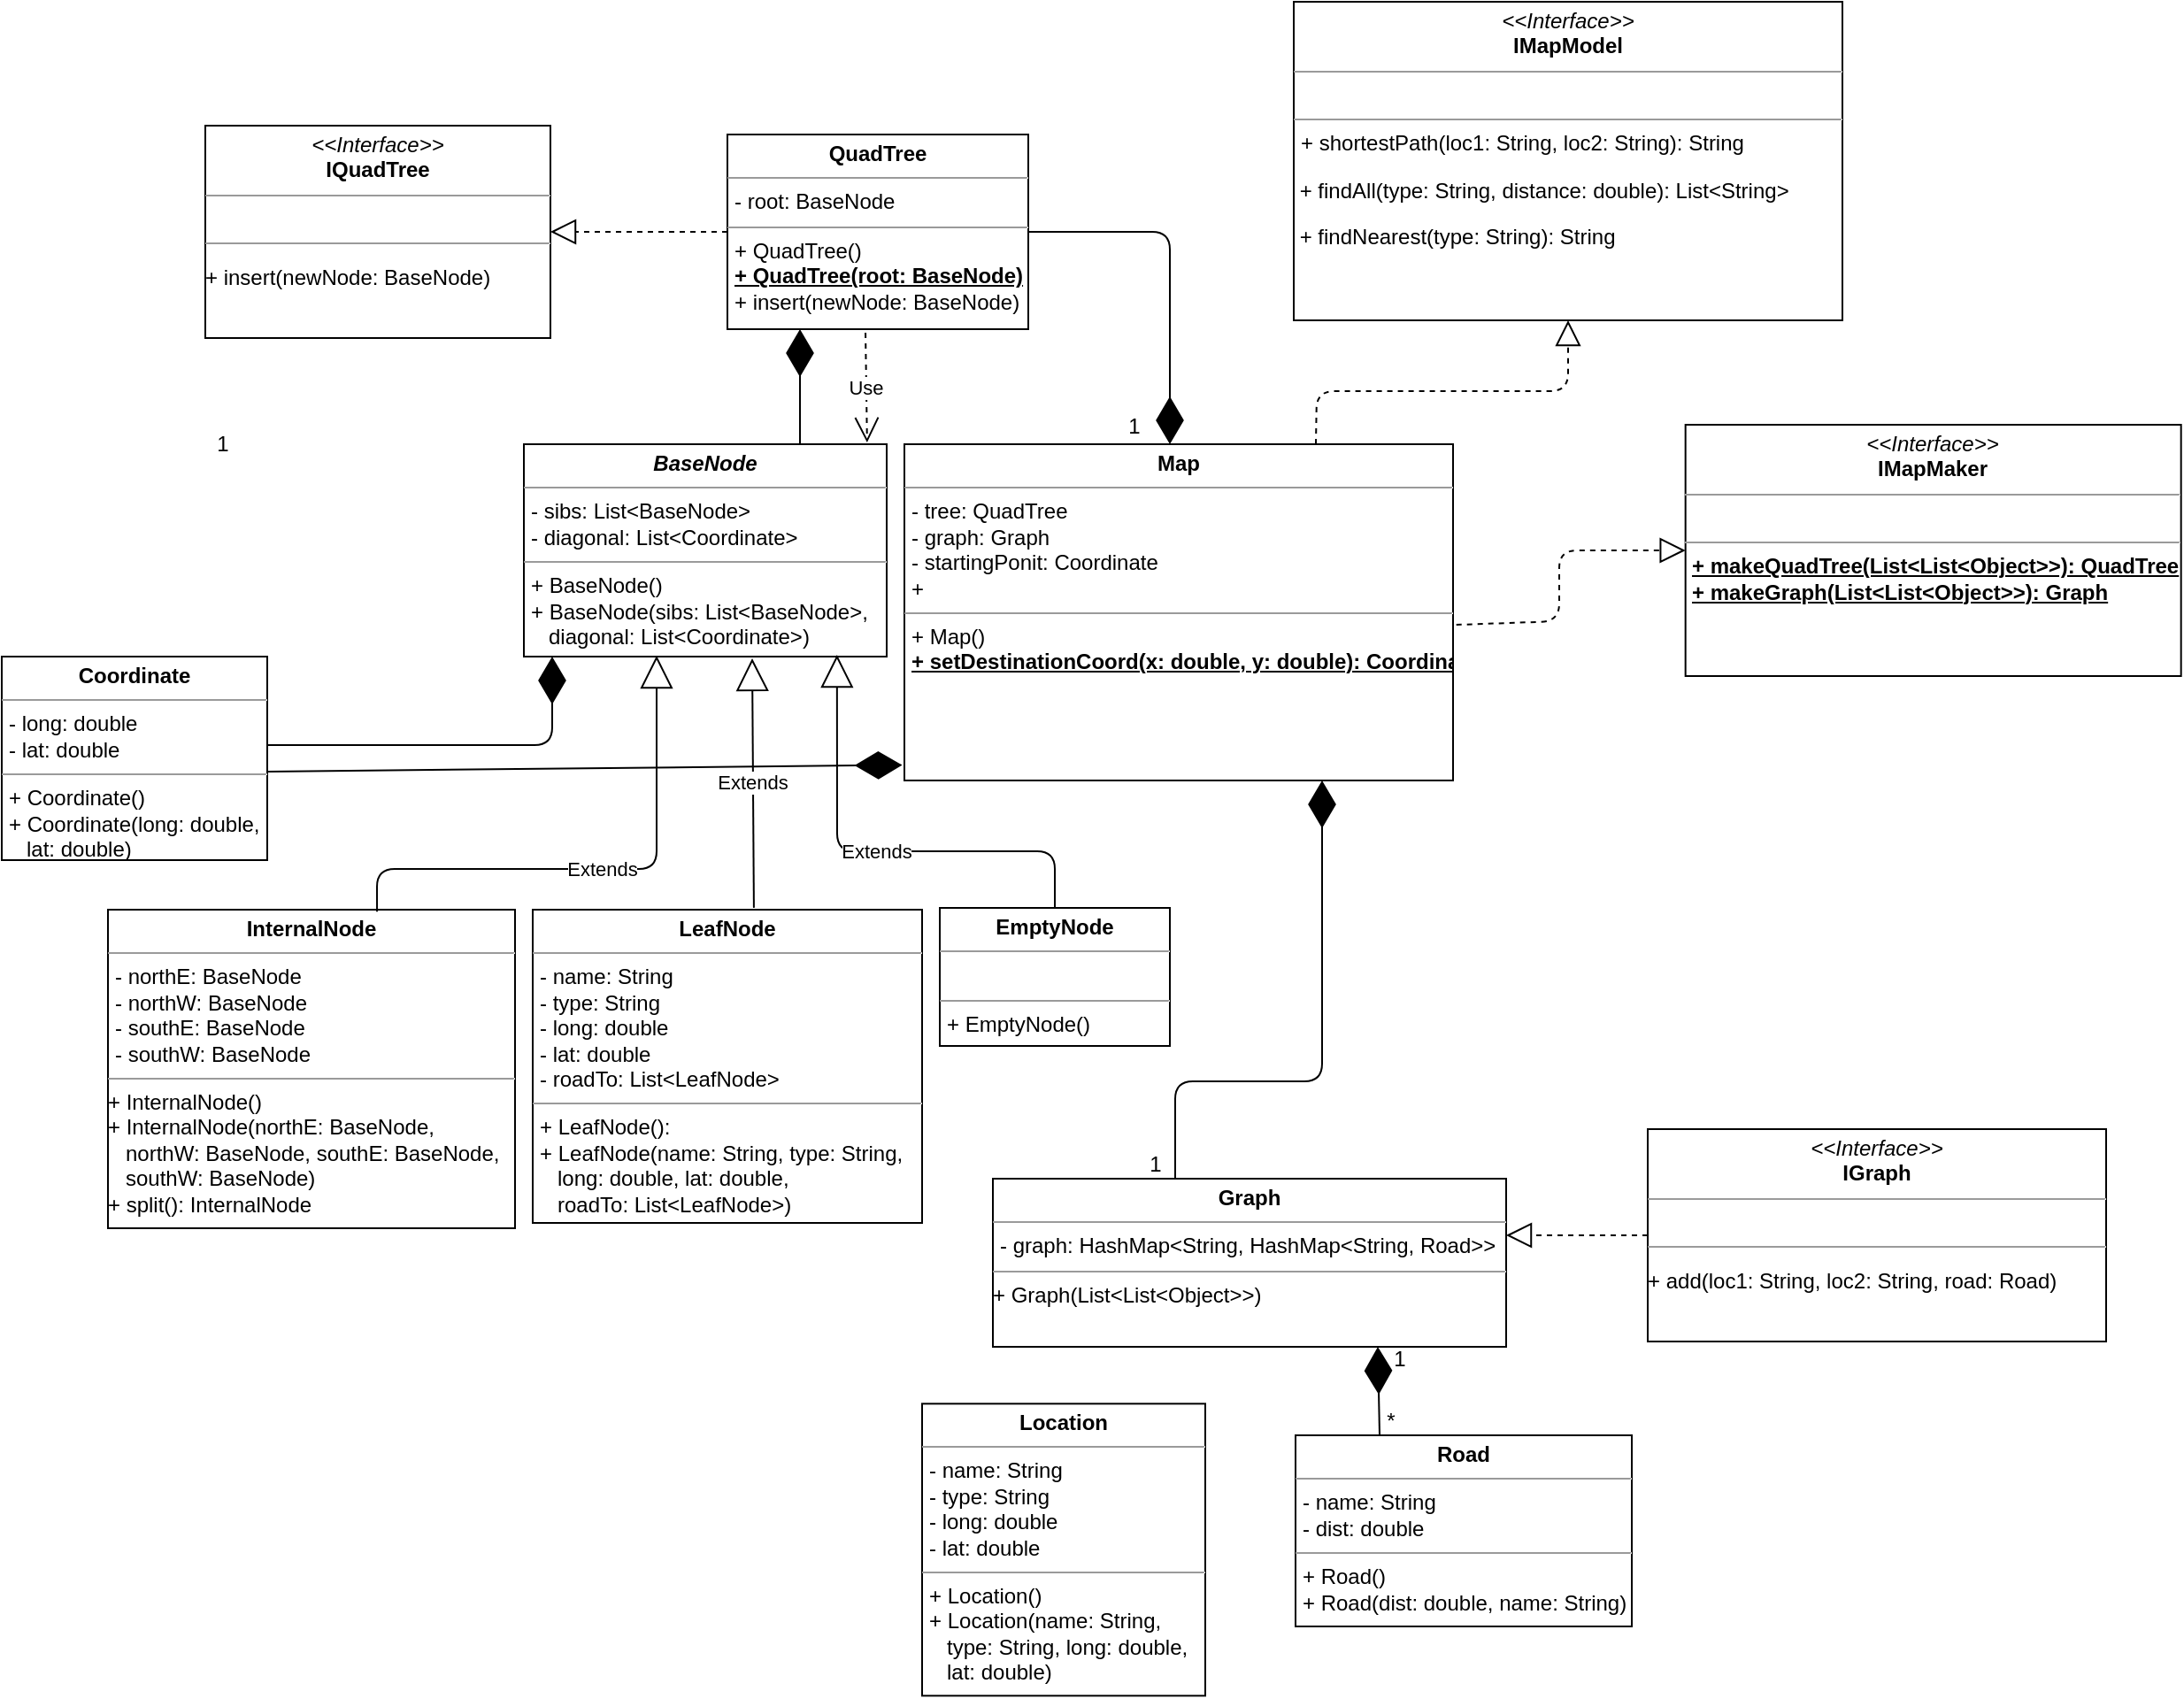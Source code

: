 <mxfile version="10.6.3" type="github"><diagram id="GV3Cl3ANlUcXfIQ2_yiH" name="Page-1"><mxGraphModel dx="995" dy="1568" grid="1" gridSize="10" guides="1" tooltips="1" connect="1" arrows="1" fold="1" page="1" pageScale="1" pageWidth="850" pageHeight="1100" math="0" shadow="0"><root><mxCell id="0"/><mxCell id="1" parent="0"/><mxCell id="Q1-TUz5Rf3qrJo81mPmx-1" value="&lt;p style=&quot;margin: 0px ; margin-top: 4px ; text-align: center&quot;&gt;&lt;b&gt;QuadTree&lt;/b&gt;&lt;/p&gt;&lt;hr size=&quot;1&quot;&gt;&lt;p style=&quot;margin: 0px ; margin-left: 4px&quot;&gt;- root: BaseNode&lt;br&gt;&lt;/p&gt;&lt;hr size=&quot;1&quot;&gt;&lt;p style=&quot;margin: 0px ; margin-left: 4px&quot;&gt;+ QuadTree()&lt;/p&gt;&lt;p style=&quot;margin: 0px ; margin-left: 4px&quot;&gt;&lt;u&gt;&lt;b&gt;+ QuadTree(root: BaseNode)&lt;/b&gt;&lt;/u&gt;&lt;/p&gt;&lt;p style=&quot;margin: 0px ; margin-left: 4px&quot;&gt;+ insert(newNode: BaseNode)&lt;/p&gt;&lt;p style=&quot;margin: 0px ; margin-left: 4px&quot;&gt;&lt;br&gt;&lt;/p&gt;&lt;p style=&quot;margin: 0px ; margin-left: 4px&quot;&gt;&lt;br&gt;&lt;/p&gt;&lt;p style=&quot;margin: 0px ; margin-left: 4px&quot;&gt;&lt;br&gt;&lt;/p&gt;&lt;p style=&quot;margin: 0px ; margin-left: 4px&quot;&gt;&lt;br&gt;&lt;/p&gt;" style="verticalAlign=top;align=left;overflow=fill;fontSize=12;fontFamily=Helvetica;html=1;rounded=0;shadow=0;comic=0;labelBackgroundColor=none;strokeColor=#000000;strokeWidth=1;fillColor=#ffffff;" parent="1" vertex="1"><mxGeometry x="420" y="-95" width="170" height="110" as="geometry"/></mxCell><mxCell id="Q1-TUz5Rf3qrJo81mPmx-2" value="&lt;p style=&quot;margin: 0px ; margin-top: 4px ; text-align: center&quot;&gt;&lt;b&gt;InternalNode&lt;/b&gt;&lt;/p&gt;&lt;hr size=&quot;1&quot;&gt;&lt;p style=&quot;margin: 0px ; margin-left: 4px&quot;&gt;- northE: BaseNode&lt;br&gt;&lt;/p&gt;&lt;p style=&quot;margin: 0px ; margin-left: 4px&quot;&gt;- northW: BaseNode&lt;br&gt;&lt;/p&gt;&lt;p style=&quot;margin: 0px ; margin-left: 4px&quot;&gt;- southE: BaseNode&lt;br&gt;&lt;/p&gt;&lt;p style=&quot;margin: 0px ; margin-left: 4px&quot;&gt;- southW: BaseNode&lt;br&gt;&lt;/p&gt;&lt;hr size=&quot;1&quot;&gt;+ InternalNode()&lt;br&gt;+ InternalNode(northE: BaseNode,&lt;br&gt;&amp;nbsp; &amp;nbsp;northW: BaseNode, southE: BaseNode,&lt;br&gt;&amp;nbsp; &amp;nbsp;southW: BaseNode)&lt;br&gt;+ split(): InternalNode&lt;br&gt;" style="verticalAlign=top;align=left;overflow=fill;fontSize=12;fontFamily=Helvetica;html=1;rounded=0;shadow=0;comic=0;labelBackgroundColor=none;strokeColor=#000000;strokeWidth=1;fillColor=#ffffff;" parent="1" vertex="1"><mxGeometry x="70" y="343" width="230" height="180" as="geometry"/></mxCell><mxCell id="Q1-TUz5Rf3qrJo81mPmx-3" value="&lt;p style=&quot;margin: 0px ; margin-top: 4px ; text-align: center&quot;&gt;&lt;b&gt;&lt;i&gt;BaseNode&lt;/i&gt;&lt;/b&gt;&lt;/p&gt;&lt;hr size=&quot;1&quot;&gt;&lt;p style=&quot;margin: 0px ; margin-left: 4px&quot;&gt;- sibs: List&amp;lt;BaseNode&amp;gt;&lt;/p&gt;&lt;p style=&quot;margin: 0px ; margin-left: 4px&quot;&gt;- diagonal: List&amp;lt;Coordinate&amp;gt;&lt;/p&gt;&lt;hr size=&quot;1&quot;&gt;&lt;p style=&quot;margin: 0px ; margin-left: 4px&quot;&gt;+ BaseNode()&lt;/p&gt;&lt;p style=&quot;margin: 0px ; margin-left: 4px&quot;&gt;+ BaseNode(sibs: List&amp;lt;BaseNode&amp;gt;,&lt;/p&gt;&lt;p style=&quot;margin: 0px ; margin-left: 4px&quot;&gt;&amp;nbsp; &amp;nbsp;diagonal: List&amp;lt;Coordinate&amp;gt;)&lt;/p&gt;" style="verticalAlign=top;align=left;overflow=fill;fontSize=12;fontFamily=Helvetica;html=1;rounded=0;shadow=0;comic=0;labelBackgroundColor=none;strokeColor=#000000;strokeWidth=1;fillColor=#ffffff;" parent="1" vertex="1"><mxGeometry x="305" y="80" width="205" height="120" as="geometry"/></mxCell><mxCell id="Q1-TUz5Rf3qrJo81mPmx-7" value="&lt;p style=&quot;margin: 0px ; margin-top: 4px ; text-align: center&quot;&gt;&lt;b&gt;Graph&lt;/b&gt;&lt;/p&gt;&lt;hr size=&quot;1&quot;&gt;&lt;p style=&quot;margin: 0px ; margin-left: 4px&quot;&gt;- graph: HashMap&amp;lt;String, HashMap&amp;lt;String, Road&amp;gt;&amp;gt;&lt;br&gt;&lt;/p&gt;&lt;hr size=&quot;1&quot;&gt;+ Graph(List&amp;lt;List&amp;lt;Object&amp;gt;&amp;gt;)&lt;br&gt;" style="verticalAlign=top;align=left;overflow=fill;fontSize=12;fontFamily=Helvetica;html=1;rounded=0;shadow=0;comic=0;labelBackgroundColor=none;strokeColor=#000000;strokeWidth=1;fillColor=#ffffff;" parent="1" vertex="1"><mxGeometry x="570" y="495" width="290" height="95" as="geometry"/></mxCell><mxCell id="Q1-TUz5Rf3qrJo81mPmx-8" value="&lt;p style=&quot;margin: 0px ; margin-top: 4px ; text-align: center&quot;&gt;&lt;b&gt;Road&lt;/b&gt;&lt;/p&gt;&lt;hr size=&quot;1&quot;&gt;&lt;p style=&quot;margin: 0px ; margin-left: 4px&quot;&gt;- name: String&lt;br&gt;&lt;/p&gt;&lt;p style=&quot;margin: 0px ; margin-left: 4px&quot;&gt;- dist: double&lt;/p&gt;&lt;hr size=&quot;1&quot;&gt;&lt;p style=&quot;margin: 0px ; margin-left: 4px&quot;&gt;+ Road()&lt;/p&gt;&lt;p style=&quot;margin: 0px ; margin-left: 4px&quot;&gt;+ Road(dist: double, name: String)&lt;/p&gt;" style="verticalAlign=top;align=left;overflow=fill;fontSize=12;fontFamily=Helvetica;html=1;rounded=0;shadow=0;comic=0;labelBackgroundColor=none;strokeColor=#000000;strokeWidth=1;fillColor=#ffffff;" parent="1" vertex="1"><mxGeometry x="741" y="640" width="190" height="108" as="geometry"/></mxCell><mxCell id="Q1-TUz5Rf3qrJo81mPmx-9" value="Use" style="endArrow=open;endSize=12;dashed=1;html=1;entryX=0.946;entryY=-0.008;entryDx=0;entryDy=0;exitX=0.459;exitY=1.018;exitDx=0;exitDy=0;entryPerimeter=0;exitPerimeter=0;" parent="1" source="Q1-TUz5Rf3qrJo81mPmx-1" target="Q1-TUz5Rf3qrJo81mPmx-3" edge="1"><mxGeometry width="160" relative="1" as="geometry"><mxPoint x="290" y="180" as="sourcePoint"/><mxPoint x="360" y="250" as="targetPoint"/></mxGeometry></mxCell><mxCell id="Q1-TUz5Rf3qrJo81mPmx-10" value="&lt;p style=&quot;margin: 0px ; margin-top: 4px ; text-align: center&quot;&gt;&lt;b&gt;Map&lt;/b&gt;&lt;/p&gt;&lt;hr size=&quot;1&quot;&gt;&lt;p style=&quot;margin: 0px ; margin-left: 4px&quot;&gt;- tree: QuadTree&lt;br&gt;&lt;/p&gt;&lt;p style=&quot;margin: 0px ; margin-left: 4px&quot;&gt;- graph: Graph&lt;/p&gt;&lt;p style=&quot;margin: 0px ; margin-left: 4px&quot;&gt;- startingPonit: Coordinate&lt;/p&gt;&lt;p style=&quot;margin: 0px ; margin-left: 4px&quot;&gt;+&amp;nbsp;&lt;/p&gt;&lt;hr size=&quot;1&quot;&gt;&lt;p style=&quot;margin: 0px ; margin-left: 4px&quot;&gt;+ Map()&lt;/p&gt;&lt;p style=&quot;margin: 0px ; margin-left: 4px&quot;&gt;&lt;b&gt;&lt;u&gt;&lt;span&gt;+ setDestinationCoord(x: double, y: double): Coordinate?&lt;/span&gt;&lt;br&gt;&lt;/u&gt;&lt;/b&gt;&lt;/p&gt;&lt;p style=&quot;margin: 0px ; margin-left: 4px&quot;&gt;&lt;br&gt;&lt;/p&gt;&lt;p style=&quot;margin: 0px ; margin-left: 4px&quot;&gt;&lt;br&gt;&lt;/p&gt;&lt;p&gt;&lt;span&gt;&lt;br&gt;&lt;/span&gt;&lt;/p&gt;" style="verticalAlign=top;align=left;overflow=fill;fontSize=12;fontFamily=Helvetica;html=1;rounded=0;shadow=0;comic=0;labelBackgroundColor=none;strokeColor=#000000;strokeWidth=1;fillColor=#ffffff;" parent="1" vertex="1"><mxGeometry x="520" y="80" width="310" height="190" as="geometry"/></mxCell><mxCell id="Q1-TUz5Rf3qrJo81mPmx-11" value="" style="endArrow=diamondThin;endFill=1;endSize=24;html=1;entryX=0.75;entryY=1;entryDx=0;entryDy=0;" parent="1" edge="1"><mxGeometry width="160" relative="1" as="geometry"><mxPoint x="673" y="495" as="sourcePoint"/><mxPoint x="756" y="270" as="targetPoint"/><Array as="points"><mxPoint x="673" y="440"/><mxPoint x="756" y="440"/></Array></mxGeometry></mxCell><mxCell id="Q1-TUz5Rf3qrJo81mPmx-12" value="" style="endArrow=diamondThin;endFill=1;endSize=24;html=1;exitX=1;exitY=0.5;exitDx=0;exitDy=0;" parent="1" source="Q1-TUz5Rf3qrJo81mPmx-1" edge="1"><mxGeometry width="160" relative="1" as="geometry"><mxPoint x="500" y="505.5" as="sourcePoint"/><mxPoint x="670" y="80" as="targetPoint"/><Array as="points"><mxPoint x="670" y="-40"/></Array></mxGeometry></mxCell><mxCell id="Q1-TUz5Rf3qrJo81mPmx-14" value="1" style="text;html=1;strokeColor=none;fillColor=none;align=center;verticalAlign=middle;whiteSpace=wrap;rounded=0;" parent="1" vertex="1"><mxGeometry x="640" y="60" width="20" height="20" as="geometry"/></mxCell><mxCell id="Q1-TUz5Rf3qrJo81mPmx-15" value="1" style="text;html=1;strokeColor=none;fillColor=none;align=center;verticalAlign=middle;whiteSpace=wrap;rounded=0;" parent="1" vertex="1"><mxGeometry x="652" y="477" width="20" height="20" as="geometry"/></mxCell><mxCell id="Q1-TUz5Rf3qrJo81mPmx-16" value="1" style="text;html=1;strokeColor=none;fillColor=none;align=center;verticalAlign=middle;whiteSpace=wrap;rounded=0;" parent="1" vertex="1"><mxGeometry x="125" y="70" width="20" height="20" as="geometry"/></mxCell><mxCell id="Q1-TUz5Rf3qrJo81mPmx-17" value="" style="endArrow=diamondThin;endFill=1;endSize=24;html=1;entryX=0.75;entryY=1;entryDx=0;entryDy=0;exitX=0.25;exitY=0;exitDx=0;exitDy=0;" parent="1" target="Q1-TUz5Rf3qrJo81mPmx-7" edge="1" source="Q1-TUz5Rf3qrJo81mPmx-8"><mxGeometry width="160" relative="1" as="geometry"><mxPoint x="450" y="573" as="sourcePoint"/><mxPoint x="555" y="566" as="targetPoint"/><Array as="points"/></mxGeometry></mxCell><mxCell id="Q1-TUz5Rf3qrJo81mPmx-18" value="*" style="text;html=1;strokeColor=none;fillColor=none;align=center;verticalAlign=middle;whiteSpace=wrap;rounded=0;" parent="1" vertex="1"><mxGeometry x="785" y="622" width="20" height="20" as="geometry"/></mxCell><mxCell id="Q1-TUz5Rf3qrJo81mPmx-19" value="" style="endArrow=diamondThin;endFill=1;endSize=24;html=1;entryX=0.078;entryY=1;entryDx=0;entryDy=0;entryPerimeter=0;" parent="1" target="Q1-TUz5Rf3qrJo81mPmx-3" edge="1"><mxGeometry width="160" relative="1" as="geometry"><mxPoint x="160" y="250" as="sourcePoint"/><mxPoint x="80" y="225" as="targetPoint"/><Array as="points"><mxPoint x="321" y="250"/></Array></mxGeometry></mxCell><mxCell id="Q1-TUz5Rf3qrJo81mPmx-20" value="&lt;p style=&quot;margin: 0px ; margin-top: 4px ; text-align: center&quot;&gt;&lt;b&gt;Coordinate&lt;/b&gt;&lt;/p&gt;&lt;hr size=&quot;1&quot;&gt;&lt;p style=&quot;margin: 0px ; margin-left: 4px&quot;&gt;- long: double&lt;br&gt;&lt;/p&gt;&lt;p style=&quot;margin: 0px ; margin-left: 4px&quot;&gt;- lat: double&lt;/p&gt;&lt;hr size=&quot;1&quot;&gt;&lt;p style=&quot;margin: 0px ; margin-left: 4px&quot;&gt;+ Coordinate()&lt;/p&gt;&lt;p style=&quot;margin: 0px ; margin-left: 4px&quot;&gt;+ Coordinate(long: double,&lt;/p&gt;&lt;p style=&quot;margin: 0px ; margin-left: 4px&quot;&gt;&amp;nbsp; &amp;nbsp;lat: double)&lt;/p&gt;" style="verticalAlign=top;align=left;overflow=fill;fontSize=12;fontFamily=Helvetica;html=1;rounded=0;shadow=0;comic=0;labelBackgroundColor=none;strokeColor=#000000;strokeWidth=1;fillColor=#ffffff;" parent="1" vertex="1"><mxGeometry x="10" y="200" width="150" height="115" as="geometry"/></mxCell><mxCell id="Q1-TUz5Rf3qrJo81mPmx-21" value="1" style="text;html=1;strokeColor=none;fillColor=none;align=center;verticalAlign=middle;whiteSpace=wrap;rounded=0;" parent="1" vertex="1"><mxGeometry x="790" y="587" width="20" height="20" as="geometry"/></mxCell><mxCell id="Q1-TUz5Rf3qrJo81mPmx-22" value="&lt;p style=&quot;margin: 0px ; margin-top: 4px ; text-align: center&quot;&gt;&lt;b&gt;Location&lt;/b&gt;&lt;/p&gt;&lt;hr size=&quot;1&quot;&gt;&lt;p style=&quot;margin: 0px ; margin-left: 4px&quot;&gt;- name: String&lt;/p&gt;&lt;p style=&quot;margin: 0px ; margin-left: 4px&quot;&gt;- type: String&lt;/p&gt;&lt;p style=&quot;margin: 0px ; margin-left: 4px&quot;&gt;- long: double&lt;/p&gt;&lt;p style=&quot;margin: 0px ; margin-left: 4px&quot;&gt;- lat: double&lt;/p&gt;&lt;hr size=&quot;1&quot;&gt;&lt;p style=&quot;margin: 0px ; margin-left: 4px&quot;&gt;+ Location()&lt;/p&gt;&lt;p style=&quot;margin: 0px ; margin-left: 4px&quot;&gt;+ Location(name: String,&lt;/p&gt;&lt;p style=&quot;margin: 0px ; margin-left: 4px&quot;&gt;&amp;nbsp; &amp;nbsp;type: String, long: double,&lt;/p&gt;&lt;p style=&quot;margin: 0px ; margin-left: 4px&quot;&gt;&amp;nbsp; &amp;nbsp;lat: double)&lt;/p&gt;" style="verticalAlign=top;align=left;overflow=fill;fontSize=12;fontFamily=Helvetica;html=1;rounded=0;shadow=0;comic=0;labelBackgroundColor=none;strokeColor=#000000;strokeWidth=1;fillColor=#ffffff;" parent="1" vertex="1"><mxGeometry x="530" y="622.167" width="160" height="165" as="geometry"/></mxCell><mxCell id="Q1-TUz5Rf3qrJo81mPmx-23" value="&lt;p style=&quot;margin: 0px ; margin-top: 4px ; text-align: center&quot;&gt;&lt;b&gt;LeafNode&lt;/b&gt;&lt;/p&gt;&lt;hr size=&quot;1&quot;&gt;&lt;p style=&quot;margin: 0px ; margin-left: 4px&quot;&gt;- name: String&lt;/p&gt;&lt;p style=&quot;margin: 0px ; margin-left: 4px&quot;&gt;- type: String&lt;/p&gt;&lt;p style=&quot;margin: 0px ; margin-left: 4px&quot;&gt;- long: double&lt;/p&gt;&lt;p style=&quot;margin: 0px ; margin-left: 4px&quot;&gt;- lat: double&lt;/p&gt;&lt;p style=&quot;margin: 0px ; margin-left: 4px&quot;&gt;- roadTo: List&amp;lt;LeafNode&amp;gt;&lt;/p&gt;&lt;hr size=&quot;1&quot;&gt;&lt;p style=&quot;margin: 0px ; margin-left: 4px&quot;&gt;+ LeafNode():&lt;/p&gt;&lt;p style=&quot;margin: 0px ; margin-left: 4px&quot;&gt;+ LeafNode(name: String, type: String,&lt;/p&gt;&lt;p style=&quot;margin: 0px ; margin-left: 4px&quot;&gt;&amp;nbsp; &amp;nbsp;long: double, lat: double,&lt;/p&gt;&lt;p style=&quot;margin: 0px ; margin-left: 4px&quot;&gt;&amp;nbsp; &amp;nbsp;roadTo: List&amp;lt;LeafNode&amp;gt;)&lt;/p&gt;" style="verticalAlign=top;align=left;overflow=fill;fontSize=12;fontFamily=Helvetica;html=1;rounded=0;shadow=0;comic=0;labelBackgroundColor=none;strokeColor=#000000;strokeWidth=1;fillColor=#ffffff;" parent="1" vertex="1"><mxGeometry x="310" y="343" width="220" height="177" as="geometry"/></mxCell><mxCell id="Q1-TUz5Rf3qrJo81mPmx-25" value="" style="endArrow=diamondThin;endFill=1;endSize=24;html=1;" parent="1" edge="1"><mxGeometry width="160" relative="1" as="geometry"><mxPoint x="461" y="80" as="sourcePoint"/><mxPoint x="461" y="15" as="targetPoint"/><Array as="points"/></mxGeometry></mxCell><mxCell id="Q1-TUz5Rf3qrJo81mPmx-32" value="&lt;p style=&quot;margin: 0px ; margin-top: 4px ; text-align: center&quot;&gt;&lt;b&gt;EmptyNode&lt;/b&gt;&lt;/p&gt;&lt;hr size=&quot;1&quot;&gt;&lt;p style=&quot;margin: 0px ; margin-left: 4px&quot;&gt;&lt;br&gt;&lt;/p&gt;&lt;hr size=&quot;1&quot;&gt;&lt;p style=&quot;margin: 0px ; margin-left: 4px&quot;&gt;+ EmptyNode()&lt;/p&gt;" style="verticalAlign=top;align=left;overflow=fill;fontSize=12;fontFamily=Helvetica;html=1;" parent="1" vertex="1"><mxGeometry x="540" y="342" width="130" height="78" as="geometry"/></mxCell><mxCell id="Q1-TUz5Rf3qrJo81mPmx-33" value="" style="endArrow=diamondThin;endFill=1;endSize=24;html=1;entryX=-0.004;entryY=0.954;entryDx=0;entryDy=0;entryPerimeter=0;exitX=1;exitY=0.565;exitDx=0;exitDy=0;exitPerimeter=0;" parent="1" source="Q1-TUz5Rf3qrJo81mPmx-20" target="Q1-TUz5Rf3qrJo81mPmx-10" edge="1"><mxGeometry width="160" relative="1" as="geometry"><mxPoint x="-65" y="60" as="sourcePoint"/><mxPoint x="510" y="260" as="targetPoint"/></mxGeometry></mxCell><mxCell id="Q1-TUz5Rf3qrJo81mPmx-35" value="&lt;p style=&quot;margin: 0px ; margin-top: 4px ; text-align: center&quot;&gt;&lt;i&gt;&amp;lt;&amp;lt;Interface&amp;gt;&amp;gt;&lt;/i&gt;&lt;br&gt;&lt;b&gt;IMapMaker&lt;/b&gt;&lt;/p&gt;&lt;hr size=&quot;1&quot;&gt;&lt;p style=&quot;margin: 0px ; margin-left: 4px&quot;&gt;&lt;br&gt;&lt;/p&gt;&lt;hr size=&quot;1&quot;&gt;&lt;p style=&quot;margin: 0px ; margin-left: 4px&quot;&gt;&lt;b&gt;&lt;u&gt;+ makeQuadTree(List&amp;lt;List&amp;lt;Object&amp;gt;&amp;gt;): QuadTree&lt;/u&gt;&lt;/b&gt;&lt;/p&gt;&lt;p style=&quot;margin: 0px ; margin-left: 4px&quot;&gt;&lt;b&gt;&lt;u&gt;+ makeGraph(List&amp;lt;List&amp;lt;Object&amp;gt;&amp;gt;): Graph&lt;/u&gt;&lt;/b&gt;&lt;br&gt;&lt;/p&gt;" style="verticalAlign=top;align=left;overflow=fill;fontSize=12;fontFamily=Helvetica;html=1;" parent="1" vertex="1"><mxGeometry x="961.333" y="69" width="280" height="142" as="geometry"/></mxCell><mxCell id="Q1-TUz5Rf3qrJo81mPmx-36" value="&lt;p style=&quot;margin: 0px ; margin-top: 4px ; text-align: center&quot;&gt;&lt;i&gt;&amp;lt;&amp;lt;Interface&amp;gt;&amp;gt;&lt;/i&gt;&lt;br&gt;&lt;b&gt;IMapModel&lt;/b&gt;&lt;/p&gt;&lt;hr size=&quot;1&quot;&gt;&lt;p style=&quot;margin: 0px ; margin-left: 4px&quot;&gt;&lt;br&gt;&lt;/p&gt;&lt;hr size=&quot;1&quot;&gt;&lt;p style=&quot;margin: 0px ; margin-left: 4px&quot;&gt;&lt;span&gt;+ shortestPath(loc1: String, loc2: String): String&lt;/span&gt;&lt;/p&gt;&lt;p&gt;&amp;nbsp;+ findAll(type: String, distance: double): List&amp;lt;String&amp;gt;&lt;/p&gt;&lt;p&gt;&amp;nbsp;+ findNearest(type: String):&amp;nbsp;String&lt;/p&gt;" style="verticalAlign=top;align=left;overflow=fill;fontSize=12;fontFamily=Helvetica;html=1;" parent="1" vertex="1"><mxGeometry x="740" y="-170" width="310" height="180" as="geometry"/></mxCell><mxCell id="Q1-TUz5Rf3qrJo81mPmx-37" value="" style="endArrow=block;dashed=1;endFill=0;endSize=12;html=1;entryX=0.5;entryY=1;entryDx=0;entryDy=0;exitX=0.75;exitY=0;exitDx=0;exitDy=0;" parent="1" target="Q1-TUz5Rf3qrJo81mPmx-36" edge="1" source="Q1-TUz5Rf3qrJo81mPmx-10"><mxGeometry width="160" relative="1" as="geometry"><mxPoint x="670" y="80" as="sourcePoint"/><mxPoint x="830" y="80" as="targetPoint"/><Array as="points"><mxPoint x="753" y="50"/><mxPoint x="895" y="50"/></Array></mxGeometry></mxCell><mxCell id="Q1-TUz5Rf3qrJo81mPmx-38" value="" style="endArrow=block;dashed=1;endFill=0;endSize=12;html=1;entryX=0;entryY=0.5;entryDx=0;entryDy=0;exitX=1.006;exitY=0.537;exitDx=0;exitDy=0;exitPerimeter=0;" parent="1" target="Q1-TUz5Rf3qrJo81mPmx-35" edge="1" source="Q1-TUz5Rf3qrJo81mPmx-10"><mxGeometry width="160" relative="1" as="geometry"><mxPoint x="850" y="180" as="sourcePoint"/><mxPoint x="980" y="180" as="targetPoint"/><Array as="points"><mxPoint x="890" y="180"/><mxPoint x="890" y="140"/></Array></mxGeometry></mxCell><mxCell id="6aUxt_OMLxBWhLckq8-L-1" value="&lt;p style=&quot;margin: 0px ; margin-top: 4px ; text-align: center&quot;&gt;&lt;i&gt;&amp;lt;&amp;lt;Interface&amp;gt;&amp;gt;&lt;/i&gt;&lt;br&gt;&lt;b&gt;IQuadTree&lt;/b&gt;&lt;/p&gt;&lt;hr size=&quot;1&quot;&gt;&lt;p style=&quot;margin: 0px ; margin-left: 4px&quot;&gt;&lt;br&gt;&lt;/p&gt;&lt;hr size=&quot;1&quot;&gt;&lt;p&gt;+ insert(newNode: BaseNode)&lt;/p&gt;&lt;div&gt;&lt;br&gt;&lt;/div&gt;" style="verticalAlign=top;align=left;overflow=fill;fontSize=12;fontFamily=Helvetica;html=1;" vertex="1" parent="1"><mxGeometry x="125" y="-100" width="195" height="120" as="geometry"/></mxCell><mxCell id="6aUxt_OMLxBWhLckq8-L-2" value="" style="endArrow=block;dashed=1;endFill=0;endSize=12;html=1;entryX=1;entryY=0.5;entryDx=0;entryDy=0;exitX=0;exitY=0.5;exitDx=0;exitDy=0;" edge="1" parent="1" source="Q1-TUz5Rf3qrJo81mPmx-1" target="6aUxt_OMLxBWhLckq8-L-1"><mxGeometry width="160" relative="1" as="geometry"><mxPoint x="70" y="90" as="sourcePoint"/><mxPoint x="69.5" y="18.5" as="targetPoint"/></mxGeometry></mxCell><mxCell id="6aUxt_OMLxBWhLckq8-L-3" value="&lt;p style=&quot;margin: 0px ; margin-top: 4px ; text-align: center&quot;&gt;&lt;i&gt;&amp;lt;&amp;lt;Interface&amp;gt;&amp;gt;&lt;/i&gt;&lt;br&gt;&lt;b&gt;IGraph&lt;/b&gt;&lt;/p&gt;&lt;hr size=&quot;1&quot;&gt;&lt;p style=&quot;margin: 0px ; margin-left: 4px&quot;&gt;&lt;br&gt;&lt;/p&gt;&lt;hr size=&quot;1&quot;&gt;&lt;p&gt;+ add(loc1: String, loc2: String, road: Road)&lt;br&gt;&lt;/p&gt;" style="verticalAlign=top;align=left;overflow=fill;fontSize=12;fontFamily=Helvetica;html=1;" vertex="1" parent="1"><mxGeometry x="940" y="467" width="259" height="120" as="geometry"/></mxCell><mxCell id="6aUxt_OMLxBWhLckq8-L-4" value="" style="endArrow=block;dashed=1;endFill=0;endSize=12;html=1;exitX=0;exitY=0.5;exitDx=0;exitDy=0;" edge="1" parent="1" source="6aUxt_OMLxBWhLckq8-L-3"><mxGeometry width="160" relative="1" as="geometry"><mxPoint x="911" y="520" as="sourcePoint"/><mxPoint x="860" y="527" as="targetPoint"/></mxGeometry></mxCell><mxCell id="6aUxt_OMLxBWhLckq8-L-5" value="Extends" style="endArrow=block;endSize=16;endFill=0;html=1;exitX=0.568;exitY=-0.006;exitDx=0;exitDy=0;exitPerimeter=0;" edge="1" parent="1" source="Q1-TUz5Rf3qrJo81mPmx-23"><mxGeometry width="160" relative="1" as="geometry"><mxPoint x="434" y="340" as="sourcePoint"/><mxPoint x="434" y="201" as="targetPoint"/></mxGeometry></mxCell><mxCell id="6aUxt_OMLxBWhLckq8-L-6" value="Extends" style="endArrow=block;endSize=16;endFill=0;html=1;exitX=0.661;exitY=0.006;exitDx=0;exitDy=0;exitPerimeter=0;" edge="1" parent="1" source="Q1-TUz5Rf3qrJo81mPmx-2"><mxGeometry width="160" relative="1" as="geometry"><mxPoint x="381" y="340.5" as="sourcePoint"/><mxPoint x="380" y="199.5" as="targetPoint"/><Array as="points"><mxPoint x="222" y="320"/><mxPoint x="380" y="320"/></Array></mxGeometry></mxCell><mxCell id="6aUxt_OMLxBWhLckq8-L-7" value="Extends" style="endArrow=block;endSize=16;endFill=0;html=1;exitX=0.5;exitY=0;exitDx=0;exitDy=0;entryX=0.863;entryY=0.992;entryDx=0;entryDy=0;entryPerimeter=0;" edge="1" parent="1" source="Q1-TUz5Rf3qrJo81mPmx-32" target="Q1-TUz5Rf3qrJo81mPmx-3"><mxGeometry width="160" relative="1" as="geometry"><mxPoint x="445" y="352" as="sourcePoint"/><mxPoint x="444" y="211" as="targetPoint"/><Array as="points"><mxPoint x="605" y="310"/><mxPoint x="482" y="310"/></Array></mxGeometry></mxCell></root></mxGraphModel></diagram></mxfile>